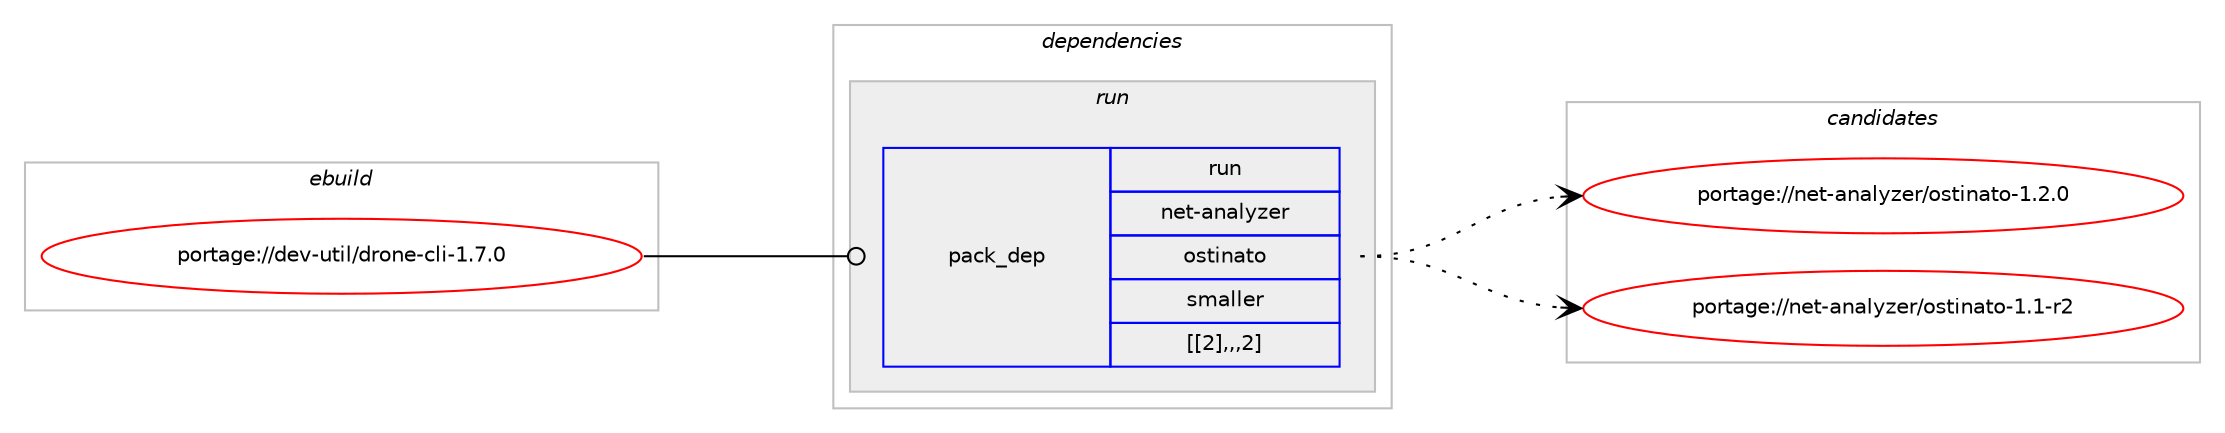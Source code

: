 digraph prolog {

# *************
# Graph options
# *************

newrank=true;
concentrate=true;
compound=true;
graph [rankdir=LR,fontname=Helvetica,fontsize=10,ranksep=1.5];#, ranksep=2.5, nodesep=0.2];
edge  [arrowhead=vee];
node  [fontname=Helvetica,fontsize=10];

# **********
# The ebuild
# **********

subgraph cluster_leftcol {
color=gray;
label=<<i>ebuild</i>>;
id [label="portage://dev-util/drone-cli-1.7.0", color=red, width=4, href="../dev-util/drone-cli-1.7.0.svg"];
}

# ****************
# The dependencies
# ****************

subgraph cluster_midcol {
color=gray;
label=<<i>dependencies</i>>;
subgraph cluster_compile {
fillcolor="#eeeeee";
style=filled;
label=<<i>compile</i>>;
}
subgraph cluster_compileandrun {
fillcolor="#eeeeee";
style=filled;
label=<<i>compile and run</i>>;
}
subgraph cluster_run {
fillcolor="#eeeeee";
style=filled;
label=<<i>run</i>>;
subgraph pack154466 {
dependency218071 [label=<<TABLE BORDER="0" CELLBORDER="1" CELLSPACING="0" CELLPADDING="4" WIDTH="220"><TR><TD ROWSPAN="6" CELLPADDING="30">pack_dep</TD></TR><TR><TD WIDTH="110">run</TD></TR><TR><TD>net-analyzer</TD></TR><TR><TD>ostinato</TD></TR><TR><TD>smaller</TD></TR><TR><TD>[[2],,,2]</TD></TR></TABLE>>, shape=none, color=blue];
}
id:e -> dependency218071:w [weight=20,style="solid",arrowhead="odot"];
}
}

# **************
# The candidates
# **************

subgraph cluster_choices {
rank=same;
color=gray;
label=<<i>candidates</i>>;

subgraph choice154466 {
color=black;
nodesep=1;
choice1101011164597110971081211221011144711111511610511097116111454946504648 [label="portage://net-analyzer/ostinato-1.2.0", color=red, width=4,href="../net-analyzer/ostinato-1.2.0.svg"];
choice1101011164597110971081211221011144711111511610511097116111454946494511450 [label="portage://net-analyzer/ostinato-1.1-r2", color=red, width=4,href="../net-analyzer/ostinato-1.1-r2.svg"];
dependency218071:e -> choice1101011164597110971081211221011144711111511610511097116111454946504648:w [style=dotted,weight="100"];
dependency218071:e -> choice1101011164597110971081211221011144711111511610511097116111454946494511450:w [style=dotted,weight="100"];
}
}

}
